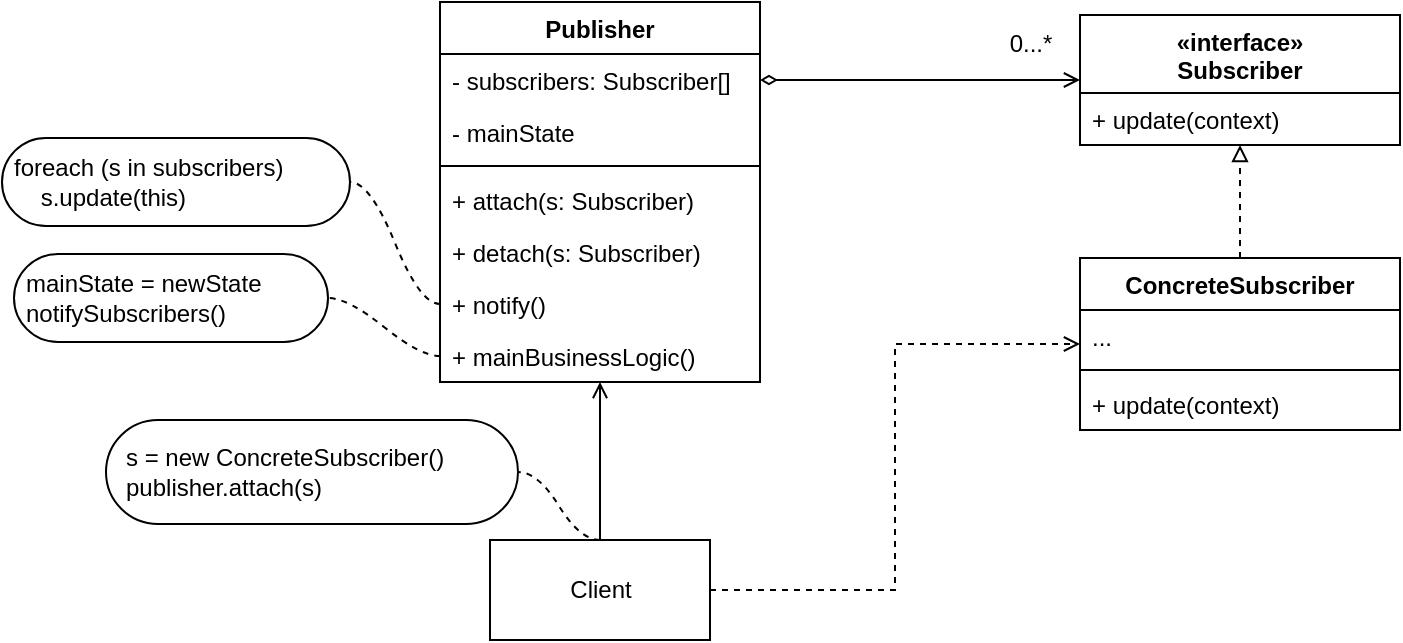 <mxfile>
    <diagram id="uULFWI_oyzPXIDuNlIJY" name="Standard">
        <mxGraphModel dx="1145" dy="651" grid="0" gridSize="10" guides="1" tooltips="1" connect="1" arrows="1" fold="1" page="1" pageScale="1" pageWidth="827" pageHeight="1169" math="0" shadow="0">
            <root>
                <mxCell id="0"/>
                <mxCell id="1" parent="0"/>
                <mxCell id="2" value="Publisher" style="swimlane;fontStyle=1;align=center;verticalAlign=top;childLayout=stackLayout;horizontal=1;startSize=26;horizontalStack=0;resizeParent=1;resizeParentMax=0;resizeLast=0;collapsible=1;marginBottom=0;" parent="1" vertex="1">
                    <mxGeometry x="283" y="117" width="160" height="190" as="geometry"/>
                </mxCell>
                <mxCell id="3" value="- subscribers: Subscriber[]" style="text;strokeColor=none;fillColor=none;align=left;verticalAlign=top;spacingLeft=4;spacingRight=4;overflow=hidden;rotatable=0;points=[[0,0.5],[1,0.5]];portConstraint=eastwest;" parent="2" vertex="1">
                    <mxGeometry y="26" width="160" height="26" as="geometry"/>
                </mxCell>
                <mxCell id="7" value="- mainState" style="text;strokeColor=none;fillColor=none;align=left;verticalAlign=top;spacingLeft=4;spacingRight=4;overflow=hidden;rotatable=0;points=[[0,0.5],[1,0.5]];portConstraint=eastwest;" parent="2" vertex="1">
                    <mxGeometry y="52" width="160" height="26" as="geometry"/>
                </mxCell>
                <mxCell id="4" value="" style="line;strokeWidth=1;fillColor=none;align=left;verticalAlign=middle;spacingTop=-1;spacingLeft=3;spacingRight=3;rotatable=0;labelPosition=right;points=[];portConstraint=eastwest;" parent="2" vertex="1">
                    <mxGeometry y="78" width="160" height="8" as="geometry"/>
                </mxCell>
                <mxCell id="5" value="+ attach(s: Subscriber)" style="text;strokeColor=none;fillColor=none;align=left;verticalAlign=top;spacingLeft=4;spacingRight=4;overflow=hidden;rotatable=0;points=[[0,0.5],[1,0.5]];portConstraint=eastwest;" parent="2" vertex="1">
                    <mxGeometry y="86" width="160" height="26" as="geometry"/>
                </mxCell>
                <mxCell id="8" value="+ detach(s: Subscriber)" style="text;strokeColor=none;fillColor=none;align=left;verticalAlign=top;spacingLeft=4;spacingRight=4;overflow=hidden;rotatable=0;points=[[0,0.5],[1,0.5]];portConstraint=eastwest;" parent="2" vertex="1">
                    <mxGeometry y="112" width="160" height="26" as="geometry"/>
                </mxCell>
                <mxCell id="9" value="+ notify()" style="text;strokeColor=none;fillColor=none;align=left;verticalAlign=top;spacingLeft=4;spacingRight=4;overflow=hidden;rotatable=0;points=[[0,0.5],[1,0.5]];portConstraint=eastwest;" parent="2" vertex="1">
                    <mxGeometry y="138" width="160" height="26" as="geometry"/>
                </mxCell>
                <mxCell id="10" value="+ mainBusinessLogic()" style="text;strokeColor=none;fillColor=none;align=left;verticalAlign=top;spacingLeft=4;spacingRight=4;overflow=hidden;rotatable=0;points=[[0,0.5],[1,0.5]];portConstraint=eastwest;" parent="2" vertex="1">
                    <mxGeometry y="164" width="160" height="26" as="geometry"/>
                </mxCell>
                <mxCell id="11" value="«interface»&#10;Subscriber" style="swimlane;fontStyle=1;align=center;verticalAlign=top;childLayout=stackLayout;horizontal=1;startSize=39;horizontalStack=0;resizeParent=1;resizeParentMax=0;resizeLast=0;collapsible=1;marginBottom=0;" parent="1" vertex="1">
                    <mxGeometry x="603" y="123.5" width="160" height="65" as="geometry"/>
                </mxCell>
                <mxCell id="14" value="+ update(context)" style="text;strokeColor=none;fillColor=none;align=left;verticalAlign=top;spacingLeft=4;spacingRight=4;overflow=hidden;rotatable=0;points=[[0,0.5],[1,0.5]];portConstraint=eastwest;" parent="11" vertex="1">
                    <mxGeometry y="39" width="160" height="26" as="geometry"/>
                </mxCell>
                <mxCell id="17" style="edgeStyle=orthogonalEdgeStyle;html=1;exitX=1;exitY=0.5;exitDx=0;exitDy=0;entryX=0;entryY=0.5;entryDx=0;entryDy=0;rounded=0;endArrow=open;endFill=0;startArrow=diamondThin;startFill=0;" parent="1" source="3" target="11" edge="1">
                    <mxGeometry relative="1" as="geometry"/>
                </mxCell>
                <mxCell id="22" style="edgeStyle=orthogonalEdgeStyle;rounded=0;html=1;exitX=0.5;exitY=0;exitDx=0;exitDy=0;entryX=0.5;entryY=1;entryDx=0;entryDy=0;startArrow=none;startFill=0;endArrow=block;endFill=0;dashed=1;" parent="1" source="18" target="11" edge="1">
                    <mxGeometry relative="1" as="geometry"/>
                </mxCell>
                <mxCell id="18" value="ConcreteSubscriber" style="swimlane;fontStyle=1;align=center;verticalAlign=top;childLayout=stackLayout;horizontal=1;startSize=26;horizontalStack=0;resizeParent=1;resizeParentMax=0;resizeLast=0;collapsible=1;marginBottom=0;" parent="1" vertex="1">
                    <mxGeometry x="603" y="245" width="160" height="86" as="geometry"/>
                </mxCell>
                <mxCell id="19" value="..." style="text;strokeColor=none;fillColor=none;align=left;verticalAlign=top;spacingLeft=4;spacingRight=4;overflow=hidden;rotatable=0;points=[[0,0.5],[1,0.5]];portConstraint=eastwest;" parent="18" vertex="1">
                    <mxGeometry y="26" width="160" height="26" as="geometry"/>
                </mxCell>
                <mxCell id="20" value="" style="line;strokeWidth=1;fillColor=none;align=left;verticalAlign=middle;spacingTop=-1;spacingLeft=3;spacingRight=3;rotatable=0;labelPosition=right;points=[];portConstraint=eastwest;" parent="18" vertex="1">
                    <mxGeometry y="52" width="160" height="8" as="geometry"/>
                </mxCell>
                <mxCell id="21" value="+ update(context)" style="text;strokeColor=none;fillColor=none;align=left;verticalAlign=top;spacingLeft=4;spacingRight=4;overflow=hidden;rotatable=0;points=[[0,0.5],[1,0.5]];portConstraint=eastwest;" parent="18" vertex="1">
                    <mxGeometry y="60" width="160" height="26" as="geometry"/>
                </mxCell>
                <mxCell id="24" style="edgeStyle=orthogonalEdgeStyle;rounded=0;html=1;exitX=0.5;exitY=0;exitDx=0;exitDy=0;entryX=0.5;entryY=1;entryDx=0;entryDy=0;startArrow=none;startFill=0;endArrow=open;endFill=0;" parent="1" source="23" target="2" edge="1">
                    <mxGeometry relative="1" as="geometry"/>
                </mxCell>
                <mxCell id="25" style="edgeStyle=orthogonalEdgeStyle;rounded=0;html=1;exitX=1;exitY=0.5;exitDx=0;exitDy=0;entryX=0;entryY=0.5;entryDx=0;entryDy=0;startArrow=none;startFill=0;endArrow=open;endFill=0;dashed=1;" parent="1" source="23" target="18" edge="1">
                    <mxGeometry relative="1" as="geometry"/>
                </mxCell>
                <mxCell id="23" value="Client" style="html=1;" parent="1" vertex="1">
                    <mxGeometry x="308" y="386" width="110" height="50" as="geometry"/>
                </mxCell>
                <mxCell id="26" value="s = new ConcreteSubscriber()&lt;br&gt;publisher.attach(s)" style="whiteSpace=wrap;html=1;rounded=1;arcSize=50;align=left;verticalAlign=middle;strokeWidth=1;autosize=1;spacing=10;treeFolding=1;treeMoving=1;newEdgeStyle={&quot;edgeStyle&quot;:&quot;entityRelationEdgeStyle&quot;,&quot;startArrow&quot;:&quot;none&quot;,&quot;endArrow&quot;:&quot;none&quot;,&quot;segment&quot;:10,&quot;curved&quot;:1};" parent="1" vertex="1">
                    <mxGeometry x="116" y="326" width="206" height="52" as="geometry"/>
                </mxCell>
                <mxCell id="27" value="" style="edgeStyle=entityRelationEdgeStyle;startArrow=none;endArrow=none;segment=10;curved=1;rounded=0;dashed=1;exitX=0.5;exitY=0;exitDx=0;exitDy=0;" parent="1" source="23" target="26" edge="1">
                    <mxGeometry relative="1" as="geometry">
                        <mxPoint x="188" y="365" as="sourcePoint"/>
                    </mxGeometry>
                </mxCell>
                <mxCell id="28" value="foreach (s in subscribers)&lt;br&gt;&amp;nbsp; &amp;nbsp; s.update(this)" style="whiteSpace=wrap;html=1;rounded=1;arcSize=50;align=left;verticalAlign=middle;strokeWidth=1;autosize=1;spacing=6;treeFolding=1;treeMoving=1;newEdgeStyle={&quot;edgeStyle&quot;:&quot;entityRelationEdgeStyle&quot;,&quot;startArrow&quot;:&quot;none&quot;,&quot;endArrow&quot;:&quot;none&quot;,&quot;segment&quot;:10,&quot;curved&quot;:1};" parent="1" vertex="1">
                    <mxGeometry x="64" y="185" width="174" height="44" as="geometry"/>
                </mxCell>
                <mxCell id="29" value="" style="edgeStyle=entityRelationEdgeStyle;startArrow=none;endArrow=none;segment=10;curved=1;rounded=0;dashed=1;exitX=0;exitY=0.5;exitDx=0;exitDy=0;" parent="1" source="9" target="28" edge="1">
                    <mxGeometry relative="1" as="geometry">
                        <mxPoint x="64" y="252" as="sourcePoint"/>
                    </mxGeometry>
                </mxCell>
                <mxCell id="30" value="mainState = newState&lt;br&gt;notifySubscribers()" style="whiteSpace=wrap;html=1;rounded=1;arcSize=50;align=left;verticalAlign=middle;strokeWidth=1;autosize=1;spacing=6;treeFolding=1;treeMoving=1;newEdgeStyle={&quot;edgeStyle&quot;:&quot;entityRelationEdgeStyle&quot;,&quot;startArrow&quot;:&quot;none&quot;,&quot;endArrow&quot;:&quot;none&quot;,&quot;segment&quot;:10,&quot;curved&quot;:1};" parent="1" vertex="1">
                    <mxGeometry x="70" y="243" width="157" height="44" as="geometry"/>
                </mxCell>
                <mxCell id="31" value="" style="edgeStyle=entityRelationEdgeStyle;startArrow=none;endArrow=none;segment=10;curved=1;rounded=0;dashed=1;exitX=0;exitY=0.5;exitDx=0;exitDy=0;" parent="1" source="10" target="30" edge="1">
                    <mxGeometry relative="1" as="geometry">
                        <mxPoint x="28" y="288" as="sourcePoint"/>
                    </mxGeometry>
                </mxCell>
                <mxCell id="2a_PW3Wp9JGq2opYdpMx-31" value="0...*" style="text;html=1;resizable=0;autosize=1;align=center;verticalAlign=middle;points=[];fillColor=none;strokeColor=none;rounded=0;" vertex="1" parent="1">
                    <mxGeometry x="562" y="129" width="31" height="18" as="geometry"/>
                </mxCell>
            </root>
        </mxGraphModel>
    </diagram>
    <diagram id="WiJVPfPO5Ra7yE-Y9kLy" name="Practice">
        <mxGraphModel dx="550" dy="312" grid="0" gridSize="10" guides="1" tooltips="1" connect="1" arrows="1" fold="1" page="1" pageScale="1" pageWidth="827" pageHeight="1169" math="0" shadow="0">
            <root>
                <mxCell id="voGQ4A95bn97e1bCZepx-0"/>
                <mxCell id="voGQ4A95bn97e1bCZepx-1" parent="voGQ4A95bn97e1bCZepx-0"/>
                <mxCell id="XwkHTaJoYn8PqAjDKoMq-0" value="Publisher" style="swimlane;fontStyle=3;align=center;verticalAlign=top;childLayout=stackLayout;horizontal=1;startSize=26;horizontalStack=0;resizeParent=1;resizeParentMax=0;resizeLast=0;collapsible=1;marginBottom=0;" vertex="1" parent="voGQ4A95bn97e1bCZepx-1">
                    <mxGeometry x="188" y="117" width="190" height="164" as="geometry"/>
                </mxCell>
                <mxCell id="XwkHTaJoYn8PqAjDKoMq-1" value="- subscribers: Subscriber[]" style="text;strokeColor=none;fillColor=none;align=left;verticalAlign=top;spacingLeft=4;spacingRight=4;overflow=hidden;rotatable=0;points=[[0,0.5],[1,0.5]];portConstraint=eastwest;" vertex="1" parent="XwkHTaJoYn8PqAjDKoMq-0">
                    <mxGeometry y="26" width="190" height="26" as="geometry"/>
                </mxCell>
                <mxCell id="XwkHTaJoYn8PqAjDKoMq-3" value="" style="line;strokeWidth=1;fillColor=none;align=left;verticalAlign=middle;spacingTop=-1;spacingLeft=3;spacingRight=3;rotatable=0;labelPosition=right;points=[];portConstraint=eastwest;" vertex="1" parent="XwkHTaJoYn8PqAjDKoMq-0">
                    <mxGeometry y="52" width="190" height="8" as="geometry"/>
                </mxCell>
                <mxCell id="XwkHTaJoYn8PqAjDKoMq-46" value="+ getSubscribers(): Subscriber[]" style="text;strokeColor=none;fillColor=none;align=left;verticalAlign=top;spacingLeft=4;spacingRight=4;overflow=hidden;rotatable=0;points=[[0,0.5],[1,0.5]];portConstraint=eastwest;" vertex="1" parent="XwkHTaJoYn8PqAjDKoMq-0">
                    <mxGeometry y="60" width="190" height="26" as="geometry"/>
                </mxCell>
                <mxCell id="XwkHTaJoYn8PqAjDKoMq-4" value="+ attach(s: Subscriber)" style="text;strokeColor=none;fillColor=none;align=left;verticalAlign=top;spacingLeft=4;spacingRight=4;overflow=hidden;rotatable=0;points=[[0,0.5],[1,0.5]];portConstraint=eastwest;" vertex="1" parent="XwkHTaJoYn8PqAjDKoMq-0">
                    <mxGeometry y="86" width="190" height="26" as="geometry"/>
                </mxCell>
                <mxCell id="XwkHTaJoYn8PqAjDKoMq-5" value="+ detach(s: Subscriber)" style="text;strokeColor=none;fillColor=none;align=left;verticalAlign=top;spacingLeft=4;spacingRight=4;overflow=hidden;rotatable=0;points=[[0,0.5],[1,0.5]];portConstraint=eastwest;" vertex="1" parent="XwkHTaJoYn8PqAjDKoMq-0">
                    <mxGeometry y="112" width="190" height="26" as="geometry"/>
                </mxCell>
                <mxCell id="XwkHTaJoYn8PqAjDKoMq-6" value="+ notify(newLoc: string)" style="text;strokeColor=none;fillColor=none;align=left;verticalAlign=top;spacingLeft=4;spacingRight=4;overflow=hidden;rotatable=0;points=[[0,0.5],[1,0.5]];portConstraint=eastwest;" vertex="1" parent="XwkHTaJoYn8PqAjDKoMq-0">
                    <mxGeometry y="138" width="190" height="26" as="geometry"/>
                </mxCell>
                <mxCell id="XwkHTaJoYn8PqAjDKoMq-8" value="«interface»&#10;Subscriber" style="swimlane;fontStyle=1;align=center;verticalAlign=top;childLayout=stackLayout;horizontal=1;startSize=39;horizontalStack=0;resizeParent=1;resizeParentMax=0;resizeLast=0;collapsible=1;marginBottom=0;" vertex="1" parent="voGQ4A95bn97e1bCZepx-1">
                    <mxGeometry x="539" y="123.5" width="160" height="65" as="geometry"/>
                </mxCell>
                <mxCell id="XwkHTaJoYn8PqAjDKoMq-9" value="+ update(newLoc: string)" style="text;strokeColor=none;fillColor=none;align=left;verticalAlign=top;spacingLeft=4;spacingRight=4;overflow=hidden;rotatable=0;points=[[0,0.5],[1,0.5]];portConstraint=eastwest;" vertex="1" parent="XwkHTaJoYn8PqAjDKoMq-8">
                    <mxGeometry y="39" width="160" height="26" as="geometry"/>
                </mxCell>
                <mxCell id="XwkHTaJoYn8PqAjDKoMq-10" style="edgeStyle=orthogonalEdgeStyle;html=1;exitX=1;exitY=0.5;exitDx=0;exitDy=0;entryX=0;entryY=0.5;entryDx=0;entryDy=0;rounded=0;endArrow=open;endFill=0;startArrow=diamondThin;startFill=0;" edge="1" parent="voGQ4A95bn97e1bCZepx-1" source="XwkHTaJoYn8PqAjDKoMq-1" target="XwkHTaJoYn8PqAjDKoMq-8">
                    <mxGeometry relative="1" as="geometry"/>
                </mxCell>
                <mxCell id="XwkHTaJoYn8PqAjDKoMq-11" style="edgeStyle=orthogonalEdgeStyle;rounded=0;html=1;exitX=0.5;exitY=0;exitDx=0;exitDy=0;entryX=0.5;entryY=1;entryDx=0;entryDy=0;startArrow=none;startFill=0;endArrow=block;endFill=0;dashed=1;" edge="1" parent="voGQ4A95bn97e1bCZepx-1" source="XwkHTaJoYn8PqAjDKoMq-26" target="XwkHTaJoYn8PqAjDKoMq-8">
                    <mxGeometry relative="1" as="geometry">
                        <mxPoint x="619" y="246" as="sourcePoint"/>
                    </mxGeometry>
                </mxCell>
                <mxCell id="XwkHTaJoYn8PqAjDKoMq-25" value="0...*" style="text;html=1;resizable=0;autosize=1;align=center;verticalAlign=middle;points=[];fillColor=none;strokeColor=none;rounded=0;" vertex="1" parent="voGQ4A95bn97e1bCZepx-1">
                    <mxGeometry x="498" y="130" width="31" height="18" as="geometry"/>
                </mxCell>
                <mxCell id="XwkHTaJoYn8PqAjDKoMq-26" value="Agent" style="swimlane;fontStyle=1;align=center;verticalAlign=top;childLayout=stackLayout;horizontal=1;startSize=26;horizontalStack=0;resizeParent=1;resizeParentMax=0;resizeLast=0;collapsible=1;marginBottom=0;" vertex="1" parent="voGQ4A95bn97e1bCZepx-1">
                    <mxGeometry x="522.5" y="240" width="193" height="164" as="geometry"/>
                </mxCell>
                <mxCell id="XwkHTaJoYn8PqAjDKoMq-27" value="- codeName: string" style="text;strokeColor=none;fillColor=none;align=left;verticalAlign=top;spacingLeft=4;spacingRight=4;overflow=hidden;rotatable=0;points=[[0,0.5],[1,0.5]];portConstraint=eastwest;" vertex="1" parent="XwkHTaJoYn8PqAjDKoMq-26">
                    <mxGeometry y="26" width="193" height="26" as="geometry"/>
                </mxCell>
                <mxCell id="XwkHTaJoYn8PqAjDKoMq-29" value="- location: string" style="text;strokeColor=none;fillColor=none;align=left;verticalAlign=top;spacingLeft=4;spacingRight=4;overflow=hidden;rotatable=0;points=[[0,0.5],[1,0.5]];portConstraint=eastwest;" vertex="1" parent="XwkHTaJoYn8PqAjDKoMq-26">
                    <mxGeometry y="52" width="193" height="26" as="geometry"/>
                </mxCell>
                <mxCell id="XwkHTaJoYn8PqAjDKoMq-30" value="" style="line;strokeWidth=1;fillColor=none;align=left;verticalAlign=middle;spacingTop=-1;spacingLeft=3;spacingRight=3;rotatable=0;labelPosition=right;points=[];portConstraint=eastwest;" vertex="1" parent="XwkHTaJoYn8PqAjDKoMq-26">
                    <mxGeometry y="78" width="193" height="8" as="geometry"/>
                </mxCell>
                <mxCell id="XwkHTaJoYn8PqAjDKoMq-35" value="+ update(newLoc: string)" style="text;strokeColor=none;fillColor=none;align=left;verticalAlign=top;spacingLeft=4;spacingRight=4;overflow=hidden;rotatable=0;points=[[0,0.5],[1,0.5]];portConstraint=eastwest;" vertex="1" parent="XwkHTaJoYn8PqAjDKoMq-26">
                    <mxGeometry y="86" width="193" height="26" as="geometry"/>
                </mxCell>
                <mxCell id="XwkHTaJoYn8PqAjDKoMq-34" value="+ moveTo(newLoc: string)" style="text;strokeColor=none;fillColor=none;align=left;verticalAlign=top;spacingLeft=4;spacingRight=4;overflow=hidden;rotatable=0;points=[[0,0.5],[1,0.5]];portConstraint=eastwest;" vertex="1" parent="XwkHTaJoYn8PqAjDKoMq-26">
                    <mxGeometry y="112" width="193" height="26" as="geometry"/>
                </mxCell>
                <mxCell id="XwkHTaJoYn8PqAjDKoMq-33" value="+ reportStatus()" style="text;strokeColor=none;fillColor=none;align=left;verticalAlign=top;spacingLeft=4;spacingRight=4;overflow=hidden;rotatable=0;points=[[0,0.5],[1,0.5]];portConstraint=eastwest;" vertex="1" parent="XwkHTaJoYn8PqAjDKoMq-26">
                    <mxGeometry y="138" width="193" height="26" as="geometry"/>
                </mxCell>
                <mxCell id="XwkHTaJoYn8PqAjDKoMq-44" style="edgeStyle=orthogonalEdgeStyle;html=1;exitX=0.5;exitY=0;exitDx=0;exitDy=0;entryX=0.498;entryY=1;entryDx=0;entryDy=0;entryPerimeter=0;rounded=0;endArrow=block;endFill=0;" edge="1" parent="voGQ4A95bn97e1bCZepx-1" source="XwkHTaJoYn8PqAjDKoMq-36" target="XwkHTaJoYn8PqAjDKoMq-6">
                    <mxGeometry relative="1" as="geometry"/>
                </mxCell>
                <mxCell id="XwkHTaJoYn8PqAjDKoMq-36" value="MI6" style="swimlane;fontStyle=1;align=center;verticalAlign=top;childLayout=stackLayout;horizontal=1;startSize=26;horizontalStack=0;resizeParent=1;resizeParentMax=0;resizeLast=0;collapsible=1;marginBottom=0;" vertex="1" parent="voGQ4A95bn97e1bCZepx-1">
                    <mxGeometry x="112" y="313" width="160" height="86" as="geometry"/>
                </mxCell>
                <mxCell id="XwkHTaJoYn8PqAjDKoMq-37" value="- identifier: string" style="text;strokeColor=none;fillColor=none;align=left;verticalAlign=top;spacingLeft=4;spacingRight=4;overflow=hidden;rotatable=0;points=[[0,0.5],[1,0.5]];portConstraint=eastwest;" vertex="1" parent="XwkHTaJoYn8PqAjDKoMq-36">
                    <mxGeometry y="26" width="160" height="26" as="geometry"/>
                </mxCell>
                <mxCell id="XwkHTaJoYn8PqAjDKoMq-38" value="" style="line;strokeWidth=1;fillColor=none;align=left;verticalAlign=middle;spacingTop=-1;spacingLeft=3;spacingRight=3;rotatable=0;labelPosition=right;points=[];portConstraint=eastwest;" vertex="1" parent="XwkHTaJoYn8PqAjDKoMq-36">
                    <mxGeometry y="52" width="160" height="8" as="geometry"/>
                </mxCell>
                <mxCell id="XwkHTaJoYn8PqAjDKoMq-39" value="+ reportStatus()" style="text;strokeColor=none;fillColor=none;align=left;verticalAlign=top;spacingLeft=4;spacingRight=4;overflow=hidden;rotatable=0;points=[[0,0.5],[1,0.5]];portConstraint=eastwest;" vertex="1" parent="XwkHTaJoYn8PqAjDKoMq-36">
                    <mxGeometry y="60" width="160" height="26" as="geometry"/>
                </mxCell>
                <mxCell id="XwkHTaJoYn8PqAjDKoMq-45" style="edgeStyle=orthogonalEdgeStyle;rounded=0;html=1;exitX=0.5;exitY=0;exitDx=0;exitDy=0;entryX=0.5;entryY=1;entryDx=0;entryDy=0;endArrow=block;endFill=0;" edge="1" parent="voGQ4A95bn97e1bCZepx-1" source="XwkHTaJoYn8PqAjDKoMq-40" target="XwkHTaJoYn8PqAjDKoMq-0">
                    <mxGeometry relative="1" as="geometry"/>
                </mxCell>
                <mxCell id="XwkHTaJoYn8PqAjDKoMq-40" value="CIA" style="swimlane;fontStyle=1;align=center;verticalAlign=top;childLayout=stackLayout;horizontal=1;startSize=26;horizontalStack=0;resizeParent=1;resizeParentMax=0;resizeLast=0;collapsible=1;marginBottom=0;" vertex="1" parent="voGQ4A95bn97e1bCZepx-1">
                    <mxGeometry x="288" y="313" width="160" height="86" as="geometry"/>
                </mxCell>
                <mxCell id="XwkHTaJoYn8PqAjDKoMq-41" value="- identifier: string" style="text;strokeColor=none;fillColor=none;align=left;verticalAlign=top;spacingLeft=4;spacingRight=4;overflow=hidden;rotatable=0;points=[[0,0.5],[1,0.5]];portConstraint=eastwest;" vertex="1" parent="XwkHTaJoYn8PqAjDKoMq-40">
                    <mxGeometry y="26" width="160" height="26" as="geometry"/>
                </mxCell>
                <mxCell id="XwkHTaJoYn8PqAjDKoMq-42" value="" style="line;strokeWidth=1;fillColor=none;align=left;verticalAlign=middle;spacingTop=-1;spacingLeft=3;spacingRight=3;rotatable=0;labelPosition=right;points=[];portConstraint=eastwest;" vertex="1" parent="XwkHTaJoYn8PqAjDKoMq-40">
                    <mxGeometry y="52" width="160" height="8" as="geometry"/>
                </mxCell>
                <mxCell id="XwkHTaJoYn8PqAjDKoMq-43" value="+ reportStatus()" style="text;strokeColor=none;fillColor=none;align=left;verticalAlign=top;spacingLeft=4;spacingRight=4;overflow=hidden;rotatable=0;points=[[0,0.5],[1,0.5]];portConstraint=eastwest;" vertex="1" parent="XwkHTaJoYn8PqAjDKoMq-40">
                    <mxGeometry y="60" width="160" height="26" as="geometry"/>
                </mxCell>
            </root>
        </mxGraphModel>
    </diagram>
</mxfile>